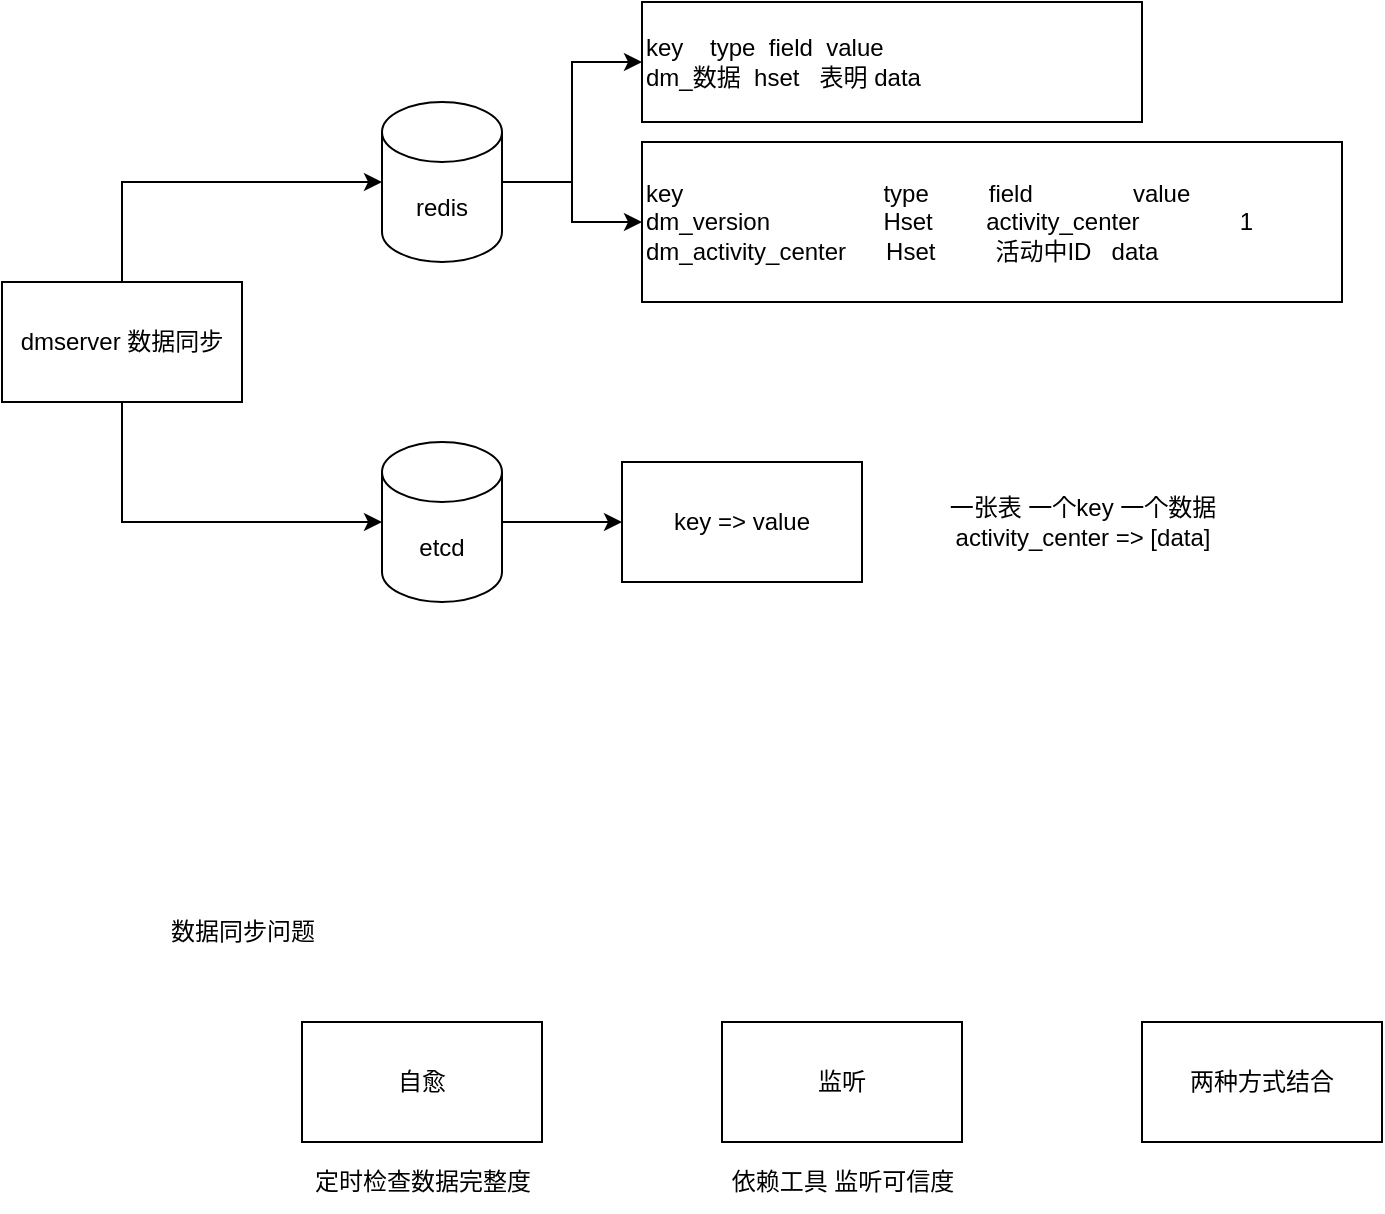 <mxfile version="20.4.2" type="github">
  <diagram id="lmy8UQ-vfpTuUxlPhxFz" name="第 1 页">
    <mxGraphModel dx="2306" dy="1055" grid="1" gridSize="10" guides="1" tooltips="1" connect="1" arrows="1" fold="1" page="1" pageScale="1" pageWidth="827" pageHeight="1169" math="0" shadow="0">
      <root>
        <mxCell id="0" />
        <mxCell id="1" parent="0" />
        <mxCell id="t6LF4k-oh8Lmb-7piijc-21" style="edgeStyle=orthogonalEdgeStyle;rounded=0;orthogonalLoop=1;jettySize=auto;html=1;exitX=0.5;exitY=0;exitDx=0;exitDy=0;entryX=0;entryY=0.5;entryDx=0;entryDy=0;entryPerimeter=0;" edge="1" parent="1" source="t6LF4k-oh8Lmb-7piijc-1" target="t6LF4k-oh8Lmb-7piijc-4">
          <mxGeometry relative="1" as="geometry" />
        </mxCell>
        <mxCell id="t6LF4k-oh8Lmb-7piijc-22" style="edgeStyle=orthogonalEdgeStyle;rounded=0;orthogonalLoop=1;jettySize=auto;html=1;exitX=0.5;exitY=1;exitDx=0;exitDy=0;entryX=0;entryY=0.5;entryDx=0;entryDy=0;entryPerimeter=0;" edge="1" parent="1" source="t6LF4k-oh8Lmb-7piijc-1" target="t6LF4k-oh8Lmb-7piijc-3">
          <mxGeometry relative="1" as="geometry" />
        </mxCell>
        <mxCell id="t6LF4k-oh8Lmb-7piijc-1" value="dmserver 数据同步" style="rounded=0;whiteSpace=wrap;html=1;" vertex="1" parent="1">
          <mxGeometry y="260" width="120" height="60" as="geometry" />
        </mxCell>
        <mxCell id="t6LF4k-oh8Lmb-7piijc-23" style="edgeStyle=orthogonalEdgeStyle;rounded=0;orthogonalLoop=1;jettySize=auto;html=1;exitX=1;exitY=0.5;exitDx=0;exitDy=0;exitPerimeter=0;entryX=0;entryY=0.5;entryDx=0;entryDy=0;" edge="1" parent="1" source="t6LF4k-oh8Lmb-7piijc-3" target="t6LF4k-oh8Lmb-7piijc-20">
          <mxGeometry relative="1" as="geometry" />
        </mxCell>
        <mxCell id="t6LF4k-oh8Lmb-7piijc-3" value="etcd" style="shape=cylinder3;whiteSpace=wrap;html=1;boundedLbl=1;backgroundOutline=1;size=15;" vertex="1" parent="1">
          <mxGeometry x="190" y="340" width="60" height="80" as="geometry" />
        </mxCell>
        <mxCell id="t6LF4k-oh8Lmb-7piijc-24" style="edgeStyle=orthogonalEdgeStyle;rounded=0;orthogonalLoop=1;jettySize=auto;html=1;exitX=1;exitY=0.5;exitDx=0;exitDy=0;exitPerimeter=0;entryX=0;entryY=0.5;entryDx=0;entryDy=0;" edge="1" parent="1" source="t6LF4k-oh8Lmb-7piijc-4" target="t6LF4k-oh8Lmb-7piijc-13">
          <mxGeometry relative="1" as="geometry" />
        </mxCell>
        <mxCell id="t6LF4k-oh8Lmb-7piijc-27" style="edgeStyle=orthogonalEdgeStyle;rounded=0;orthogonalLoop=1;jettySize=auto;html=1;exitX=1;exitY=0.5;exitDx=0;exitDy=0;exitPerimeter=0;entryX=0;entryY=0.5;entryDx=0;entryDy=0;" edge="1" parent="1" source="t6LF4k-oh8Lmb-7piijc-4" target="t6LF4k-oh8Lmb-7piijc-26">
          <mxGeometry relative="1" as="geometry" />
        </mxCell>
        <mxCell id="t6LF4k-oh8Lmb-7piijc-4" value="redis&lt;br&gt;" style="shape=cylinder3;whiteSpace=wrap;html=1;boundedLbl=1;backgroundOutline=1;size=15;" vertex="1" parent="1">
          <mxGeometry x="190" y="170" width="60" height="80" as="geometry" />
        </mxCell>
        <mxCell id="t6LF4k-oh8Lmb-7piijc-13" value="key&amp;nbsp;&amp;nbsp;&lt;span style=&quot;white-space: pre;&quot;&gt;	&lt;span style=&quot;white-space: pre;&quot;&gt;	&lt;/span&gt;&lt;/span&gt;type&lt;span style=&quot;white-space: pre;&quot;&gt;	&lt;/span&gt;&lt;span style=&quot;white-space: pre;&quot;&gt;	&lt;/span&gt;field&lt;span style=&quot;white-space: pre;&quot;&gt;	&lt;/span&gt;&lt;span style=&quot;white-space: pre;&quot;&gt;	&lt;/span&gt;value&lt;br&gt;dm_数据&lt;span style=&quot;white-space: pre;&quot;&gt;	&lt;/span&gt;&lt;span style=&quot;white-space: pre;&quot;&gt;	&lt;/span&gt;hset&lt;span style=&quot;white-space: pre;&quot;&gt;	&lt;/span&gt;&lt;span style=&quot;white-space: pre;&quot;&gt;	&lt;/span&gt;&amp;nbsp;表明&lt;span style=&quot;white-space: pre;&quot;&gt;	&lt;/span&gt;data&lt;span style=&quot;white-space: pre;&quot;&gt;	&lt;/span&gt;&lt;span style=&quot;white-space: pre;&quot;&gt;	&lt;/span&gt;" style="rounded=0;whiteSpace=wrap;html=1;align=left;" vertex="1" parent="1">
          <mxGeometry x="320" y="120" width="250" height="60" as="geometry" />
        </mxCell>
        <mxCell id="t6LF4k-oh8Lmb-7piijc-14" value="自愈&lt;br&gt;" style="whiteSpace=wrap;html=1;" vertex="1" parent="1">
          <mxGeometry x="150" y="630" width="120" height="60" as="geometry" />
        </mxCell>
        <mxCell id="t6LF4k-oh8Lmb-7piijc-15" value="监听" style="whiteSpace=wrap;html=1;" vertex="1" parent="1">
          <mxGeometry x="360" y="630" width="120" height="60" as="geometry" />
        </mxCell>
        <mxCell id="t6LF4k-oh8Lmb-7piijc-16" value="数据同步问题" style="text;html=1;align=center;verticalAlign=middle;resizable=0;points=[];autosize=1;strokeColor=none;fillColor=none;" vertex="1" parent="1">
          <mxGeometry x="70" y="570" width="100" height="30" as="geometry" />
        </mxCell>
        <mxCell id="t6LF4k-oh8Lmb-7piijc-17" value="定时检查数据完整度" style="text;html=1;align=center;verticalAlign=middle;resizable=0;points=[];autosize=1;strokeColor=none;fillColor=none;" vertex="1" parent="1">
          <mxGeometry x="145" y="695" width="130" height="30" as="geometry" />
        </mxCell>
        <mxCell id="t6LF4k-oh8Lmb-7piijc-18" value="依赖工具 监听可信度" style="text;html=1;align=center;verticalAlign=middle;resizable=0;points=[];autosize=1;strokeColor=none;fillColor=none;" vertex="1" parent="1">
          <mxGeometry x="355" y="695" width="130" height="30" as="geometry" />
        </mxCell>
        <mxCell id="t6LF4k-oh8Lmb-7piijc-19" value="两种方式结合" style="whiteSpace=wrap;html=1;" vertex="1" parent="1">
          <mxGeometry x="570" y="630" width="120" height="60" as="geometry" />
        </mxCell>
        <mxCell id="t6LF4k-oh8Lmb-7piijc-20" value="key =&amp;gt; value" style="whiteSpace=wrap;html=1;" vertex="1" parent="1">
          <mxGeometry x="310" y="350" width="120" height="60" as="geometry" />
        </mxCell>
        <mxCell id="t6LF4k-oh8Lmb-7piijc-25" value="一张表 一个key 一个数据&lt;br&gt;activity_center =&amp;gt; [data]" style="text;html=1;align=center;verticalAlign=middle;resizable=0;points=[];autosize=1;strokeColor=none;fillColor=none;" vertex="1" parent="1">
          <mxGeometry x="460" y="360" width="160" height="40" as="geometry" />
        </mxCell>
        <mxCell id="t6LF4k-oh8Lmb-7piijc-26" value="&lt;span style=&quot;&quot;&gt;key&amp;nbsp; &amp;nbsp; &amp;nbsp; &amp;nbsp; &amp;nbsp; &amp;nbsp; &amp;nbsp; &amp;nbsp; &amp;nbsp; &amp;nbsp; &amp;nbsp; &amp;nbsp; &amp;nbsp; &amp;nbsp; &amp;nbsp; type&amp;nbsp; &amp;nbsp; &amp;nbsp; &amp;nbsp; &amp;nbsp;field&amp;nbsp; &amp;nbsp; &amp;nbsp; &amp;nbsp; &amp;nbsp;&lt;span style=&quot;&quot;&gt;	&lt;span style=&quot;white-space: pre;&quot;&gt;	&lt;/span&gt;&lt;span style=&quot;white-space: pre;&quot;&gt;	&lt;/span&gt;&lt;span style=&quot;white-space: pre;&quot;&gt;	&lt;/span&gt;&lt;/span&gt;&lt;span style=&quot;&quot;&gt;&amp;nbsp;&lt;/span&gt;&lt;span style=&quot;&quot;&gt;	&lt;/span&gt;value&amp;nbsp;&lt;br&gt;dm_version&amp;nbsp; &amp;nbsp; &amp;nbsp; &amp;nbsp; &amp;nbsp; &amp;nbsp; &amp;nbsp; &amp;nbsp; &amp;nbsp;Hset&amp;nbsp; &amp;nbsp; &amp;nbsp; &amp;nbsp;&amp;nbsp;&lt;/span&gt;activity_center&lt;span style=&quot;&quot;&gt;&amp;nbsp; &amp;nbsp; &amp;nbsp; &amp;nbsp; &amp;nbsp; &amp;nbsp; &lt;span style=&quot;white-space: pre;&quot;&gt;	&lt;/span&gt;&lt;span style=&quot;white-space: pre;&quot;&gt;	&lt;/span&gt;&lt;span style=&quot;&quot;&gt;	&lt;/span&gt;1&lt;br&gt;&lt;/span&gt;&lt;span style=&quot;&quot;&gt;dm_activity_center&amp;nbsp; &amp;nbsp; &amp;nbsp; Hset&amp;nbsp; &amp;nbsp; &amp;nbsp; &amp;nbsp; &amp;nbsp;活动中ID&lt;span style=&quot;white-space: pre;&quot;&gt;	&lt;/span&gt;&lt;span style=&quot;white-space: pre;&quot;&gt;	&lt;/span&gt;&lt;span style=&quot;white-space: pre;&quot;&gt;	&lt;/span&gt;data&amp;nbsp;&lt;/span&gt;" style="rounded=0;whiteSpace=wrap;html=1;align=left;" vertex="1" parent="1">
          <mxGeometry x="320" y="190" width="350" height="80" as="geometry" />
        </mxCell>
      </root>
    </mxGraphModel>
  </diagram>
</mxfile>
